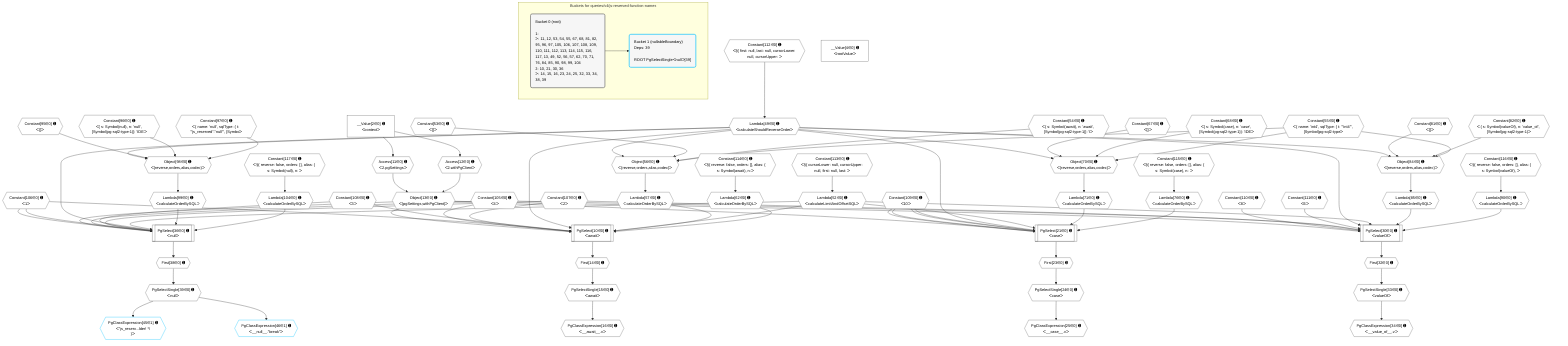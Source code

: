 %%{init: {'themeVariables': { 'fontSize': '12px'}}}%%
graph TD
    classDef path fill:#eee,stroke:#000,color:#000
    classDef plan fill:#fff,stroke-width:1px,color:#000
    classDef itemplan fill:#fff,stroke-width:2px,color:#000
    classDef unbatchedplan fill:#dff,stroke-width:1px,color:#000
    classDef sideeffectplan fill:#fcc,stroke-width:2px,color:#000
    classDef bucket fill:#f6f6f6,color:#000,stroke-width:2px,text-align:left


    %% plan dependencies
    PgSelect36[["PgSelect[36∈0] ➊<br />ᐸnullᐳ"]]:::plan
    Object13{{"Object[13∈0] ➊<br />ᐸ{pgSettings,withPgClient}ᐳ"}}:::plan
    Constant106{{"Constant[106∈0] ➊<br />ᐸ1ᐳ"}}:::plan
    Constant105{{"Constant[105∈0] ➊<br />ᐸ4ᐳ"}}:::plan
    Constant107{{"Constant[107∈0] ➊<br />ᐸ2ᐳ"}}:::plan
    Constant108{{"Constant[108∈0] ➊<br />ᐸ3ᐳ"}}:::plan
    Lambda49{{"Lambda[49∈0] ➊<br />ᐸcalculateShouldReverseOrderᐳ"}}:::plan
    Lambda52{{"Lambda[52∈0] ➊<br />ᐸcalculateLimitAndOffsetSQLᐳ"}}:::plan
    Lambda99{{"Lambda[99∈0] ➊<br />ᐸcalculateOrderBySQLᐳ"}}:::plan
    Lambda104{{"Lambda[104∈0] ➊<br />ᐸcalculateOrderBySQLᐳ"}}:::plan
    Object13 & Constant106 & Constant105 & Constant106 & Constant107 & Constant108 & Lambda49 & Lambda52 & Lambda99 & Lambda104 --> PgSelect36
    PgSelect10[["PgSelect[10∈0] ➊<br />ᐸawaitᐳ"]]:::plan
    Lambda57{{"Lambda[57∈0] ➊<br />ᐸcalculateOrderBySQLᐳ"}}:::plan
    Lambda62{{"Lambda[62∈0] ➊<br />ᐸcalculateOrderBySQLᐳ"}}:::plan
    Object13 & Constant105 & Constant106 & Constant107 & Constant108 & Lambda49 & Lambda52 & Lambda57 & Lambda62 --> PgSelect10
    PgSelect21[["PgSelect[21∈0] ➊<br />ᐸcaseᐳ"]]:::plan
    Constant109{{"Constant[109∈0] ➊<br />ᐸ10ᐳ"}}:::plan
    Lambda71{{"Lambda[71∈0] ➊<br />ᐸcalculateOrderBySQLᐳ"}}:::plan
    Lambda76{{"Lambda[76∈0] ➊<br />ᐸcalculateOrderBySQLᐳ"}}:::plan
    Object13 & Constant109 & Constant109 & Constant109 & Constant109 & Lambda49 & Lambda52 & Lambda71 & Lambda76 --> PgSelect21
    PgSelect30[["PgSelect[30∈0] ➊<br />ᐸvalueOfᐳ"]]:::plan
    Constant110{{"Constant[110∈0] ➊<br />ᐸ8ᐳ"}}:::plan
    Constant111{{"Constant[111∈0] ➊<br />ᐸ6ᐳ"}}:::plan
    Lambda85{{"Lambda[85∈0] ➊<br />ᐸcalculateOrderBySQLᐳ"}}:::plan
    Lambda90{{"Lambda[90∈0] ➊<br />ᐸcalculateOrderBySQLᐳ"}}:::plan
    Object13 & Constant110 & Constant107 & Constant105 & Constant111 & Lambda49 & Lambda52 & Lambda85 & Lambda90 --> PgSelect30
    Object56{{"Object[56∈0] ➊<br />ᐸ{reverse,orders,alias,codec}ᐳ"}}:::plan
    Constant53{{"Constant[53∈0] ➊<br />ᐸ[]ᐳ"}}:::plan
    Constant54{{"Constant[54∈0] ➊<br />ᐸ{ s: Symbol(await), n: 'await', [Symbol(pg-sql2-type-1)]: 'Iᐳ"}}:::plan
    Constant55{{"Constant[55∈0] ➊<br />ᐸ{ name: 'int4', sqlType: { t: '”int4”', [Symbol(pg-sql2-typeᐳ"}}:::plan
    Lambda49 & Constant53 & Constant54 & Constant55 --> Object56
    Object70{{"Object[70∈0] ➊<br />ᐸ{reverse,orders,alias,codec}ᐳ"}}:::plan
    Constant67{{"Constant[67∈0] ➊<br />ᐸ[]ᐳ"}}:::plan
    Constant68{{"Constant[68∈0] ➊<br />ᐸ{ s: Symbol(case), n: 'case', [Symbol(pg-sql2-type-1)]: 'IDEᐳ"}}:::plan
    Lambda49 & Constant67 & Constant68 & Constant55 --> Object70
    Object84{{"Object[84∈0] ➊<br />ᐸ{reverse,orders,alias,codec}ᐳ"}}:::plan
    Constant81{{"Constant[81∈0] ➊<br />ᐸ[]ᐳ"}}:::plan
    Constant82{{"Constant[82∈0] ➊<br />ᐸ{ s: Symbol(valueOf), n: 'value_of', [Symbol(pg-sql2-type-1)ᐳ"}}:::plan
    Lambda49 & Constant81 & Constant82 & Constant55 --> Object84
    Object98{{"Object[98∈0] ➊<br />ᐸ{reverse,orders,alias,codec}ᐳ"}}:::plan
    Constant95{{"Constant[95∈0] ➊<br />ᐸ[]ᐳ"}}:::plan
    Constant96{{"Constant[96∈0] ➊<br />ᐸ{ s: Symbol(null), n: 'null', [Symbol(pg-sql2-type-1)]: 'IDEᐳ"}}:::plan
    Constant97{{"Constant[97∈0] ➊<br />ᐸ{ name: 'null', sqlType: { t: '”js_reserved”.”null”', [Symboᐳ"}}:::plan
    Lambda49 & Constant95 & Constant96 & Constant97 --> Object98
    Access11{{"Access[11∈0] ➊<br />ᐸ2.pgSettingsᐳ"}}:::plan
    Access12{{"Access[12∈0] ➊<br />ᐸ2.withPgClientᐳ"}}:::plan
    Access11 & Access12 --> Object13
    __Value2["__Value[2∈0] ➊<br />ᐸcontextᐳ"]:::plan
    __Value2 --> Access11
    __Value2 --> Access12
    First14{{"First[14∈0] ➊"}}:::plan
    PgSelect10 --> First14
    PgSelectSingle15{{"PgSelectSingle[15∈0] ➊<br />ᐸawaitᐳ"}}:::plan
    First14 --> PgSelectSingle15
    PgClassExpression16{{"PgClassExpression[16∈0] ➊<br />ᐸ__await__.vᐳ"}}:::plan
    PgSelectSingle15 --> PgClassExpression16
    First23{{"First[23∈0] ➊"}}:::plan
    PgSelect21 --> First23
    PgSelectSingle24{{"PgSelectSingle[24∈0] ➊<br />ᐸcaseᐳ"}}:::plan
    First23 --> PgSelectSingle24
    PgClassExpression25{{"PgClassExpression[25∈0] ➊<br />ᐸ__case__.vᐳ"}}:::plan
    PgSelectSingle24 --> PgClassExpression25
    First32{{"First[32∈0] ➊"}}:::plan
    PgSelect30 --> First32
    PgSelectSingle33{{"PgSelectSingle[33∈0] ➊<br />ᐸvalueOfᐳ"}}:::plan
    First32 --> PgSelectSingle33
    PgClassExpression34{{"PgClassExpression[34∈0] ➊<br />ᐸ__value_of__.vᐳ"}}:::plan
    PgSelectSingle33 --> PgClassExpression34
    First38{{"First[38∈0] ➊"}}:::plan
    PgSelect36 --> First38
    PgSelectSingle39{{"PgSelectSingle[39∈0] ➊<br />ᐸnullᐳ"}}:::plan
    First38 --> PgSelectSingle39
    Constant112{{"Constant[112∈0] ➊<br />ᐸ§{ first: null, last: null, cursorLower: null, cursorUpper: ᐳ"}}:::plan
    Constant112 --> Lambda49
    Constant113{{"Constant[113∈0] ➊<br />ᐸ§{ cursorLower: null, cursorUpper: null, first: null, last: ᐳ"}}:::plan
    Constant113 --> Lambda52
    Object56 --> Lambda57
    Constant114{{"Constant[114∈0] ➊<br />ᐸ§{ reverse: false, orders: [], alias: { s: Symbol(await), n:ᐳ"}}:::plan
    Constant114 --> Lambda62
    Object70 --> Lambda71
    Constant115{{"Constant[115∈0] ➊<br />ᐸ§{ reverse: false, orders: [], alias: { s: Symbol(case), n: ᐳ"}}:::plan
    Constant115 --> Lambda76
    Object84 --> Lambda85
    Constant116{{"Constant[116∈0] ➊<br />ᐸ§{ reverse: false, orders: [], alias: { s: Symbol(valueOf), ᐳ"}}:::plan
    Constant116 --> Lambda90
    Object98 --> Lambda99
    Constant117{{"Constant[117∈0] ➊<br />ᐸ§{ reverse: false, orders: [], alias: { s: Symbol(null), n: ᐳ"}}:::plan
    Constant117 --> Lambda104
    __Value4["__Value[4∈0] ➊<br />ᐸrootValueᐳ"]:::plan
    PgClassExpression45{{"PgClassExpression[45∈1] ➊<br />ᐸ”js_reserv...lder! */<br />)ᐳ"}}:::plan
    PgSelectSingle39 --> PgClassExpression45
    PgClassExpression46{{"PgClassExpression[46∈1] ➊<br />ᐸ__null__.”break”ᐳ"}}:::plan
    PgSelectSingle39 --> PgClassExpression46

    %% define steps

    subgraph "Buckets for queries/v4/js-reserved-function-names"
    Bucket0("Bucket 0 (root)<br /><br />1: <br />ᐳ: 11, 12, 53, 54, 55, 67, 68, 81, 82, 95, 96, 97, 105, 106, 107, 108, 109, 110, 111, 112, 113, 114, 115, 116, 117, 13, 49, 52, 56, 57, 62, 70, 71, 76, 84, 85, 90, 98, 99, 104<br />2: 10, 21, 30, 36<br />ᐳ: 14, 15, 16, 23, 24, 25, 32, 33, 34, 38, 39"):::bucket
    classDef bucket0 stroke:#696969
    class Bucket0,__Value2,__Value4,PgSelect10,Access11,Access12,Object13,First14,PgSelectSingle15,PgClassExpression16,PgSelect21,First23,PgSelectSingle24,PgClassExpression25,PgSelect30,First32,PgSelectSingle33,PgClassExpression34,PgSelect36,First38,PgSelectSingle39,Lambda49,Lambda52,Constant53,Constant54,Constant55,Object56,Lambda57,Lambda62,Constant67,Constant68,Object70,Lambda71,Lambda76,Constant81,Constant82,Object84,Lambda85,Lambda90,Constant95,Constant96,Constant97,Object98,Lambda99,Lambda104,Constant105,Constant106,Constant107,Constant108,Constant109,Constant110,Constant111,Constant112,Constant113,Constant114,Constant115,Constant116,Constant117 bucket0
    Bucket1("Bucket 1 (nullableBoundary)<br />Deps: 39<br /><br />ROOT PgSelectSingleᐸnullᐳ[39]"):::bucket
    classDef bucket1 stroke:#00bfff
    class Bucket1,PgClassExpression45,PgClassExpression46 bucket1
    Bucket0 --> Bucket1
    end